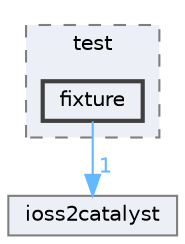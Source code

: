 digraph "src/visualization/catalyst/test/fixture"
{
 // INTERACTIVE_SVG=YES
 // LATEX_PDF_SIZE
  bgcolor="transparent";
  edge [fontname=Helvetica,fontsize=10,labelfontname=Helvetica,labelfontsize=10];
  node [fontname=Helvetica,fontsize=10,shape=box,height=0.2,width=0.4];
  compound=true
  subgraph clusterdir_92d1306f2ee72cb32792be8abb14a779 {
    graph [ bgcolor="#edeff6", pencolor="grey50", label="test", fontname=Helvetica,fontsize=10 style="filled,dashed", URL="dir_92d1306f2ee72cb32792be8abb14a779.html",tooltip=""]
  dir_2cf814e994c22fe032fe4335be3a2563 [label="fixture", fillcolor="#edeff6", color="grey25", style="filled,bold", URL="dir_2cf814e994c22fe032fe4335be3a2563.html",tooltip=""];
  }
  dir_10f1c31df37a3ea1290717472caf884f [label="ioss2catalyst", fillcolor="#edeff6", color="grey50", style="filled", URL="dir_10f1c31df37a3ea1290717472caf884f.html",tooltip=""];
  dir_2cf814e994c22fe032fe4335be3a2563->dir_10f1c31df37a3ea1290717472caf884f [headlabel="1", labeldistance=1.5 headhref="dir_000012_000017.html" color="steelblue1" fontcolor="steelblue1"];
}
